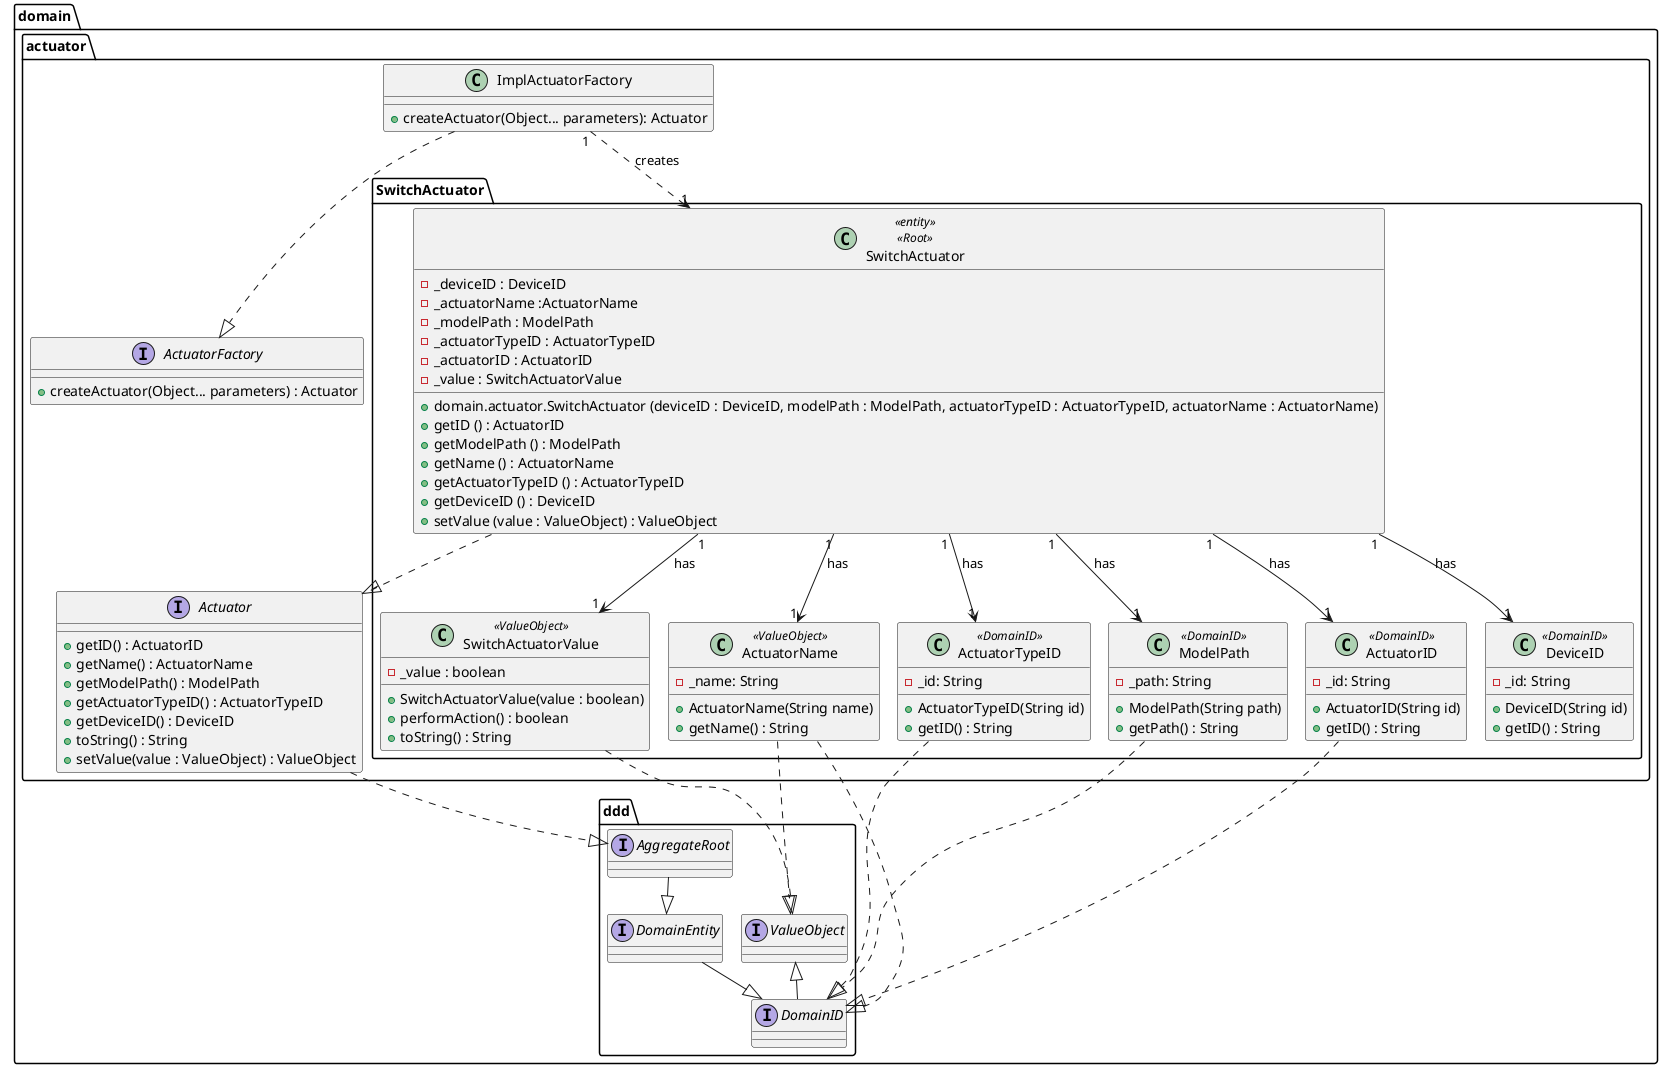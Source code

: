 @startuml
!pragma layout smetana

package domain.actuator {

    interface Actuator {
            'Methods'
            + getID() : ActuatorID
            + getName() : ActuatorName
            + getModelPath() : ModelPath
            + getActuatorTypeID() : ActuatorTypeID
            + getDeviceID() : DeviceID
            + toString() : String
            + setValue(value : ValueObject) : ValueObject
    }

    interface ActuatorFactory {
        + createActuator(Object... parameters) : Actuator
    }

    class ImplActuatorFactory{
        + createActuator(Object... parameters): Actuator
    }
}

package domain.actuator.SwitchActuator {

        class domain.actuator.SwitchActuator.SwitchActuator <<entity>> <<Root>> {
        'Attributes'
        - _deviceID : DeviceID
        - _actuatorName :ActuatorName
        - _modelPath : ModelPath
        - _actuatorTypeID : ActuatorTypeID
        - _actuatorID : ActuatorID
        - _value : SwitchActuatorValue

        'Methods'
        +domain.actuator.SwitchActuator (deviceID : DeviceID, modelPath : ModelPath, actuatorTypeID : ActuatorTypeID, actuatorName : ActuatorName)
        +getID () : ActuatorID
        +getModelPath () : ModelPath
        +getName () : ActuatorName
        +getActuatorTypeID () : ActuatorTypeID
        +getDeviceID () : DeviceID
        +setValue (value : ValueObject) : ValueObject
    }


    class SwitchActuatorValue <<ValueObject>> {
        'Attributes'
        -_value : boolean

        'Methods'
        +SwitchActuatorValue(value : boolean)
        +performAction() : boolean
        +toString() : String
    }

    class ActuatorTypeID <<DomainID>> {
        - _id: String
        + ActuatorTypeID(String id)
        + getID() : String
    }


    class ModelPath <<DomainID>> {
        - _path: String
        + ModelPath(String path)
        + getPath() : String
    }

    class ActuatorName <<ValueObject>> {
        - _name: String
        + ActuatorName(String name)
        + getName() : String
    }


    class ActuatorID <<DomainID>> {
        - _id: String
        + ActuatorID(String id)
        + getID() : String
    }

    class DeviceID <<DomainID>> {
        - _id: String
        + DeviceID(String id)
        + getID() : String
    }
}

package domain.ddd {

  interface DomainEntity {
  }

  interface DomainID extends ValueObject{
  }

  interface AggregateRoot {
  }

  interface ValueObject {
  }
}

ImplActuatorFactory ..|> ActuatorFactory
ImplActuatorFactory "1" ..> "1" domain.actuator.SwitchActuator.SwitchActuator : creates

domain.actuator.SwitchActuator.SwitchActuator ..|> domain.actuator.Actuator
domain.actuator.SwitchActuator.SwitchActuator "1" --> "1" domain.actuator.SwitchActuator.SwitchActuatorValue : has
domain.actuator.SwitchActuator.SwitchActuator "1" -->  "1" ActuatorTypeID : has
domain.actuator.SwitchActuator.SwitchActuator "1" -->  "1" ModelPath : has
domain.actuator.SwitchActuator.SwitchActuator "1" -->  "1" ActuatorName : has
domain.actuator.SwitchActuator.SwitchActuator "1" -->  "1" ActuatorID : has
domain.actuator.SwitchActuator.SwitchActuator "1" -->  "1" DeviceID : has

domain.actuator.SwitchActuator.SwitchActuatorValue ..|> domain.ddd.ValueObject
domain.actuator.SwitchActuator.ActuatorName ..|> domain.ddd.ValueObject

DomainEntity --|> DomainID
AggregateRoot --|> DomainEntity

domain.actuator.Actuator ..|> domain.ddd.AggregateRoot

ActuatorTypeID ..|> domain.ddd.DomainID
ActuatorID ..|> domain.ddd.DomainID
ModelPath ..|> domain.ddd.DomainID
ActuatorName ..|> domain.ddd.DomainID

@enduml